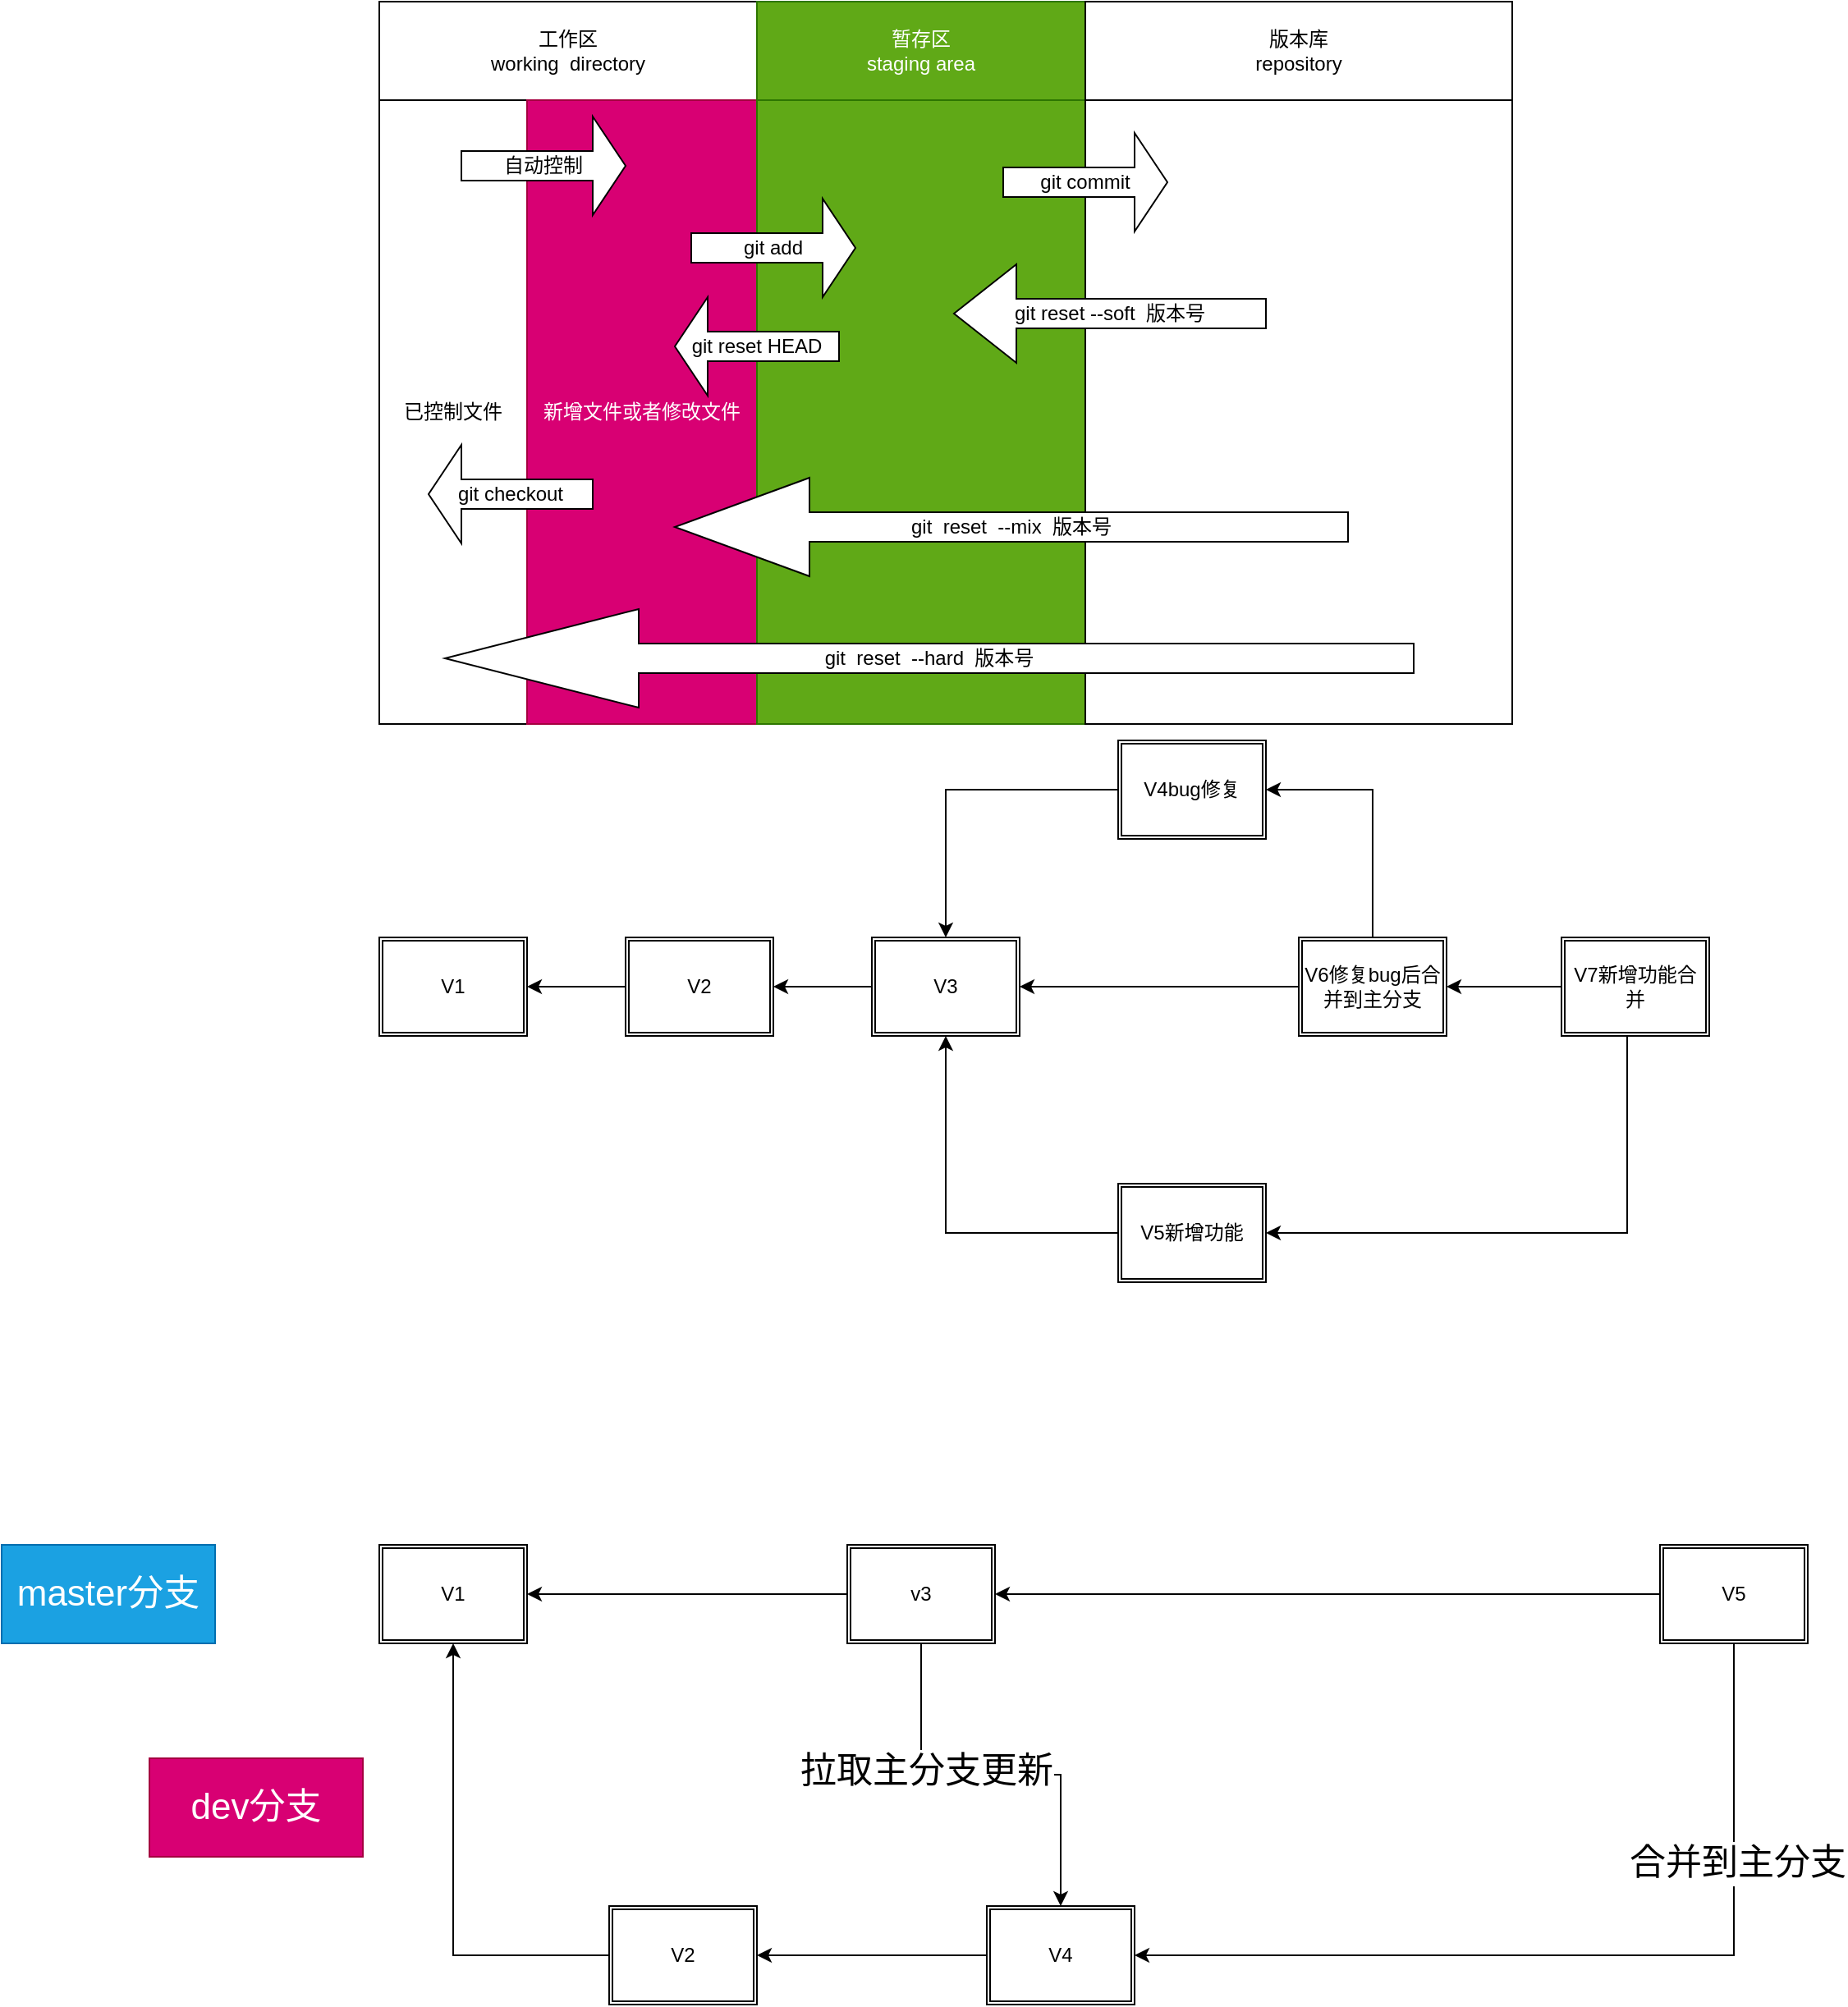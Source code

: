 <mxfile version="15.8.3" type="github">
  <diagram id="GX1uOvc46Jk_VdYpRaaD" name="Page-1">
    <mxGraphModel dx="2310" dy="770" grid="1" gridSize="10" guides="1" tooltips="1" connect="1" arrows="1" fold="1" page="1" pageScale="1" pageWidth="827" pageHeight="1169" math="0" shadow="0">
      <root>
        <mxCell id="0" />
        <mxCell id="1" parent="0" />
        <mxCell id="r9aDd3ymFLYhOPzlSSFH-1" value="" style="rounded=0;whiteSpace=wrap;html=1;" parent="1" vertex="1">
          <mxGeometry x="110" y="160" width="690" height="440" as="geometry" />
        </mxCell>
        <mxCell id="r9aDd3ymFLYhOPzlSSFH-2" value="工作区&lt;br&gt;working&amp;nbsp; directory" style="rounded=0;whiteSpace=wrap;html=1;" parent="1" vertex="1">
          <mxGeometry x="110" y="160" width="230" height="60" as="geometry" />
        </mxCell>
        <mxCell id="r9aDd3ymFLYhOPzlSSFH-3" value="暂存区&lt;br&gt;staging area" style="rounded=0;whiteSpace=wrap;html=1;fillColor=#60a917;fontColor=#ffffff;strokeColor=#2D7600;" parent="1" vertex="1">
          <mxGeometry x="340" y="160" width="200" height="60" as="geometry" />
        </mxCell>
        <mxCell id="r9aDd3ymFLYhOPzlSSFH-4" value="版本库&lt;br&gt;repository" style="rounded=0;whiteSpace=wrap;html=1;" parent="1" vertex="1">
          <mxGeometry x="540" y="160" width="260" height="60" as="geometry" />
        </mxCell>
        <mxCell id="r9aDd3ymFLYhOPzlSSFH-5" value="已控制文件" style="rounded=0;whiteSpace=wrap;html=1;" parent="1" vertex="1">
          <mxGeometry x="110" y="220" width="90" height="380" as="geometry" />
        </mxCell>
        <mxCell id="r9aDd3ymFLYhOPzlSSFH-6" value="新增文件或者修改文件" style="rounded=0;whiteSpace=wrap;html=1;fillColor=#d80073;fontColor=#ffffff;strokeColor=#A50040;" parent="1" vertex="1">
          <mxGeometry x="200" y="220" width="140" height="380" as="geometry" />
        </mxCell>
        <mxCell id="r9aDd3ymFLYhOPzlSSFH-7" value="" style="rounded=0;whiteSpace=wrap;html=1;fillColor=#60a917;fontColor=#ffffff;strokeColor=#2D7600;" parent="1" vertex="1">
          <mxGeometry x="340" y="220" width="200" height="380" as="geometry" />
        </mxCell>
        <mxCell id="r9aDd3ymFLYhOPzlSSFH-8" value="" style="rounded=0;whiteSpace=wrap;html=1;" parent="1" vertex="1">
          <mxGeometry x="540" y="220" width="260" height="380" as="geometry" />
        </mxCell>
        <mxCell id="r9aDd3ymFLYhOPzlSSFH-10" value="自动控制" style="shape=singleArrow;whiteSpace=wrap;html=1;" parent="1" vertex="1">
          <mxGeometry x="160" y="230" width="100" height="60" as="geometry" />
        </mxCell>
        <mxCell id="r9aDd3ymFLYhOPzlSSFH-11" value="git add" style="shape=singleArrow;whiteSpace=wrap;html=1;" parent="1" vertex="1">
          <mxGeometry x="300" y="280" width="100" height="60" as="geometry" />
        </mxCell>
        <mxCell id="r9aDd3ymFLYhOPzlSSFH-12" value="git commit" style="shape=singleArrow;whiteSpace=wrap;html=1;" parent="1" vertex="1">
          <mxGeometry x="490" y="240" width="100" height="60" as="geometry" />
        </mxCell>
        <mxCell id="r9aDd3ymFLYhOPzlSSFH-13" value="git reset --soft&amp;nbsp; 版本号" style="shape=singleArrow;direction=west;whiteSpace=wrap;html=1;" parent="1" vertex="1">
          <mxGeometry x="460" y="320" width="190" height="60" as="geometry" />
        </mxCell>
        <mxCell id="r9aDd3ymFLYhOPzlSSFH-14" value="git reset HEAD" style="shape=singleArrow;direction=west;whiteSpace=wrap;html=1;" parent="1" vertex="1">
          <mxGeometry x="290" y="340" width="100" height="60" as="geometry" />
        </mxCell>
        <mxCell id="r9aDd3ymFLYhOPzlSSFH-15" value="git checkout" style="shape=singleArrow;direction=west;whiteSpace=wrap;html=1;" parent="1" vertex="1">
          <mxGeometry x="140" y="430" width="100" height="60" as="geometry" />
        </mxCell>
        <mxCell id="r9aDd3ymFLYhOPzlSSFH-16" value="git&amp;nbsp; reset&amp;nbsp; --mix&amp;nbsp; 版本号" style="shape=singleArrow;direction=west;whiteSpace=wrap;html=1;" parent="1" vertex="1">
          <mxGeometry x="290" y="450" width="410" height="60" as="geometry" />
        </mxCell>
        <mxCell id="r9aDd3ymFLYhOPzlSSFH-17" value="git&amp;nbsp; reset&amp;nbsp; --hard&amp;nbsp; 版本号" style="shape=singleArrow;direction=west;whiteSpace=wrap;html=1;" parent="1" vertex="1">
          <mxGeometry x="150" y="530" width="590" height="60" as="geometry" />
        </mxCell>
        <mxCell id="6IhpQ-mx1f1crUyX_SKj-1" value="V1" style="shape=ext;double=1;rounded=0;whiteSpace=wrap;html=1;" vertex="1" parent="1">
          <mxGeometry x="110" y="730" width="90" height="60" as="geometry" />
        </mxCell>
        <mxCell id="6IhpQ-mx1f1crUyX_SKj-6" value="" style="edgeStyle=orthogonalEdgeStyle;rounded=0;orthogonalLoop=1;jettySize=auto;html=1;" edge="1" parent="1" source="6IhpQ-mx1f1crUyX_SKj-2" target="6IhpQ-mx1f1crUyX_SKj-1">
          <mxGeometry relative="1" as="geometry" />
        </mxCell>
        <mxCell id="6IhpQ-mx1f1crUyX_SKj-2" value="V2" style="shape=ext;double=1;rounded=0;whiteSpace=wrap;html=1;" vertex="1" parent="1">
          <mxGeometry x="260" y="730" width="90" height="60" as="geometry" />
        </mxCell>
        <mxCell id="6IhpQ-mx1f1crUyX_SKj-7" style="edgeStyle=orthogonalEdgeStyle;rounded=0;orthogonalLoop=1;jettySize=auto;html=1;entryX=1;entryY=0.5;entryDx=0;entryDy=0;" edge="1" parent="1" source="6IhpQ-mx1f1crUyX_SKj-3" target="6IhpQ-mx1f1crUyX_SKj-2">
          <mxGeometry relative="1" as="geometry" />
        </mxCell>
        <mxCell id="6IhpQ-mx1f1crUyX_SKj-3" value="V3" style="shape=ext;double=1;rounded=0;whiteSpace=wrap;html=1;" vertex="1" parent="1">
          <mxGeometry x="410" y="730" width="90" height="60" as="geometry" />
        </mxCell>
        <mxCell id="6IhpQ-mx1f1crUyX_SKj-9" style="edgeStyle=orthogonalEdgeStyle;rounded=0;orthogonalLoop=1;jettySize=auto;html=1;entryX=0.5;entryY=1;entryDx=0;entryDy=0;" edge="1" parent="1" source="6IhpQ-mx1f1crUyX_SKj-4" target="6IhpQ-mx1f1crUyX_SKj-3">
          <mxGeometry relative="1" as="geometry" />
        </mxCell>
        <mxCell id="6IhpQ-mx1f1crUyX_SKj-4" value="V5新增功能" style="shape=ext;double=1;rounded=0;whiteSpace=wrap;html=1;" vertex="1" parent="1">
          <mxGeometry x="560" y="880" width="90" height="60" as="geometry" />
        </mxCell>
        <mxCell id="6IhpQ-mx1f1crUyX_SKj-8" style="edgeStyle=orthogonalEdgeStyle;rounded=0;orthogonalLoop=1;jettySize=auto;html=1;entryX=0.5;entryY=0;entryDx=0;entryDy=0;" edge="1" parent="1" source="6IhpQ-mx1f1crUyX_SKj-5" target="6IhpQ-mx1f1crUyX_SKj-3">
          <mxGeometry relative="1" as="geometry" />
        </mxCell>
        <mxCell id="6IhpQ-mx1f1crUyX_SKj-5" value="V4bug修复" style="shape=ext;double=1;rounded=0;whiteSpace=wrap;html=1;" vertex="1" parent="1">
          <mxGeometry x="560" y="610" width="90" height="60" as="geometry" />
        </mxCell>
        <mxCell id="6IhpQ-mx1f1crUyX_SKj-11" style="edgeStyle=orthogonalEdgeStyle;rounded=0;orthogonalLoop=1;jettySize=auto;html=1;entryX=1;entryY=0.5;entryDx=0;entryDy=0;" edge="1" parent="1" source="6IhpQ-mx1f1crUyX_SKj-10" target="6IhpQ-mx1f1crUyX_SKj-5">
          <mxGeometry relative="1" as="geometry">
            <Array as="points">
              <mxPoint x="715" y="640" />
            </Array>
          </mxGeometry>
        </mxCell>
        <mxCell id="6IhpQ-mx1f1crUyX_SKj-12" style="edgeStyle=orthogonalEdgeStyle;rounded=0;orthogonalLoop=1;jettySize=auto;html=1;entryX=1;entryY=0.5;entryDx=0;entryDy=0;" edge="1" parent="1" source="6IhpQ-mx1f1crUyX_SKj-10" target="6IhpQ-mx1f1crUyX_SKj-3">
          <mxGeometry relative="1" as="geometry" />
        </mxCell>
        <mxCell id="6IhpQ-mx1f1crUyX_SKj-10" value="V6修复bug后合并到主分支" style="shape=ext;double=1;rounded=0;whiteSpace=wrap;html=1;" vertex="1" parent="1">
          <mxGeometry x="670" y="730" width="90" height="60" as="geometry" />
        </mxCell>
        <mxCell id="6IhpQ-mx1f1crUyX_SKj-14" style="edgeStyle=orthogonalEdgeStyle;rounded=0;orthogonalLoop=1;jettySize=auto;html=1;entryX=1;entryY=0.5;entryDx=0;entryDy=0;" edge="1" parent="1" source="6IhpQ-mx1f1crUyX_SKj-13" target="6IhpQ-mx1f1crUyX_SKj-10">
          <mxGeometry relative="1" as="geometry" />
        </mxCell>
        <mxCell id="6IhpQ-mx1f1crUyX_SKj-15" style="edgeStyle=orthogonalEdgeStyle;rounded=0;orthogonalLoop=1;jettySize=auto;html=1;entryX=1;entryY=0.5;entryDx=0;entryDy=0;" edge="1" parent="1" source="6IhpQ-mx1f1crUyX_SKj-13" target="6IhpQ-mx1f1crUyX_SKj-4">
          <mxGeometry relative="1" as="geometry">
            <Array as="points">
              <mxPoint x="870" y="910" />
            </Array>
          </mxGeometry>
        </mxCell>
        <mxCell id="6IhpQ-mx1f1crUyX_SKj-13" value="V7新增功能合并" style="shape=ext;double=1;rounded=0;whiteSpace=wrap;html=1;" vertex="1" parent="1">
          <mxGeometry x="830" y="730" width="90" height="60" as="geometry" />
        </mxCell>
        <mxCell id="6IhpQ-mx1f1crUyX_SKj-16" value="V1" style="shape=ext;double=1;rounded=0;whiteSpace=wrap;html=1;" vertex="1" parent="1">
          <mxGeometry x="110" y="1100" width="90" height="60" as="geometry" />
        </mxCell>
        <mxCell id="6IhpQ-mx1f1crUyX_SKj-30" style="edgeStyle=orthogonalEdgeStyle;rounded=0;orthogonalLoop=1;jettySize=auto;html=1;entryX=1;entryY=0.5;entryDx=0;entryDy=0;fontSize=22;" edge="1" parent="1" source="6IhpQ-mx1f1crUyX_SKj-17" target="6IhpQ-mx1f1crUyX_SKj-25">
          <mxGeometry relative="1" as="geometry">
            <Array as="points">
              <mxPoint x="935" y="1350" />
            </Array>
          </mxGeometry>
        </mxCell>
        <mxCell id="6IhpQ-mx1f1crUyX_SKj-32" value="合并到主分支" style="edgeLabel;html=1;align=center;verticalAlign=middle;resizable=0;points=[];fontSize=22;" vertex="1" connectable="0" parent="6IhpQ-mx1f1crUyX_SKj-30">
          <mxGeometry x="-0.514" y="2" relative="1" as="geometry">
            <mxPoint y="-1" as="offset" />
          </mxGeometry>
        </mxCell>
        <mxCell id="6IhpQ-mx1f1crUyX_SKj-39" style="edgeStyle=orthogonalEdgeStyle;rounded=0;orthogonalLoop=1;jettySize=auto;html=1;entryX=1;entryY=0.5;entryDx=0;entryDy=0;fontSize=22;" edge="1" parent="1" source="6IhpQ-mx1f1crUyX_SKj-17" target="6IhpQ-mx1f1crUyX_SKj-34">
          <mxGeometry relative="1" as="geometry" />
        </mxCell>
        <mxCell id="6IhpQ-mx1f1crUyX_SKj-17" value="V5" style="shape=ext;double=1;rounded=0;whiteSpace=wrap;html=1;" vertex="1" parent="1">
          <mxGeometry x="890" y="1100" width="90" height="60" as="geometry" />
        </mxCell>
        <mxCell id="6IhpQ-mx1f1crUyX_SKj-19" value="&lt;font style=&quot;font-size: 22px&quot;&gt;master分支&lt;/font&gt;" style="text;html=1;strokeColor=#006EAF;fillColor=#1ba1e2;align=center;verticalAlign=middle;whiteSpace=wrap;rounded=0;fontColor=#ffffff;" vertex="1" parent="1">
          <mxGeometry x="-120" y="1100" width="130" height="60" as="geometry" />
        </mxCell>
        <mxCell id="6IhpQ-mx1f1crUyX_SKj-20" value="&lt;font style=&quot;font-size: 22px&quot;&gt;dev分支&lt;/font&gt;" style="text;html=1;strokeColor=#A50040;fillColor=#d80073;align=center;verticalAlign=middle;whiteSpace=wrap;rounded=0;fontColor=#ffffff;" vertex="1" parent="1">
          <mxGeometry x="-30" y="1230" width="130" height="60" as="geometry" />
        </mxCell>
        <mxCell id="6IhpQ-mx1f1crUyX_SKj-28" style="edgeStyle=orthogonalEdgeStyle;rounded=0;orthogonalLoop=1;jettySize=auto;html=1;entryX=0.5;entryY=1;entryDx=0;entryDy=0;fontSize=22;" edge="1" parent="1" source="6IhpQ-mx1f1crUyX_SKj-21" target="6IhpQ-mx1f1crUyX_SKj-16">
          <mxGeometry relative="1" as="geometry" />
        </mxCell>
        <mxCell id="6IhpQ-mx1f1crUyX_SKj-21" value="V2" style="shape=ext;double=1;rounded=0;whiteSpace=wrap;html=1;" vertex="1" parent="1">
          <mxGeometry x="250" y="1320" width="90" height="60" as="geometry" />
        </mxCell>
        <mxCell id="6IhpQ-mx1f1crUyX_SKj-29" style="edgeStyle=orthogonalEdgeStyle;rounded=0;orthogonalLoop=1;jettySize=auto;html=1;entryX=1;entryY=0.5;entryDx=0;entryDy=0;fontSize=22;" edge="1" parent="1" source="6IhpQ-mx1f1crUyX_SKj-25" target="6IhpQ-mx1f1crUyX_SKj-21">
          <mxGeometry relative="1" as="geometry" />
        </mxCell>
        <mxCell id="6IhpQ-mx1f1crUyX_SKj-25" value="V4" style="shape=ext;double=1;rounded=0;whiteSpace=wrap;html=1;" vertex="1" parent="1">
          <mxGeometry x="480" y="1320" width="90" height="60" as="geometry" />
        </mxCell>
        <mxCell id="6IhpQ-mx1f1crUyX_SKj-35" style="edgeStyle=orthogonalEdgeStyle;rounded=0;orthogonalLoop=1;jettySize=auto;html=1;entryX=1;entryY=0.5;entryDx=0;entryDy=0;fontSize=22;" edge="1" parent="1" source="6IhpQ-mx1f1crUyX_SKj-34" target="6IhpQ-mx1f1crUyX_SKj-16">
          <mxGeometry relative="1" as="geometry" />
        </mxCell>
        <mxCell id="6IhpQ-mx1f1crUyX_SKj-37" style="edgeStyle=orthogonalEdgeStyle;rounded=0;orthogonalLoop=1;jettySize=auto;html=1;fontSize=22;" edge="1" parent="1" source="6IhpQ-mx1f1crUyX_SKj-34" target="6IhpQ-mx1f1crUyX_SKj-25">
          <mxGeometry relative="1" as="geometry" />
        </mxCell>
        <mxCell id="6IhpQ-mx1f1crUyX_SKj-38" value="拉取主分支更新" style="edgeLabel;html=1;align=center;verticalAlign=middle;resizable=0;points=[];fontSize=22;" vertex="1" connectable="0" parent="6IhpQ-mx1f1crUyX_SKj-37">
          <mxGeometry x="-0.331" y="2" relative="1" as="geometry">
            <mxPoint x="1" as="offset" />
          </mxGeometry>
        </mxCell>
        <mxCell id="6IhpQ-mx1f1crUyX_SKj-34" value="v3" style="shape=ext;double=1;rounded=0;whiteSpace=wrap;html=1;" vertex="1" parent="1">
          <mxGeometry x="395" y="1100" width="90" height="60" as="geometry" />
        </mxCell>
      </root>
    </mxGraphModel>
  </diagram>
</mxfile>
